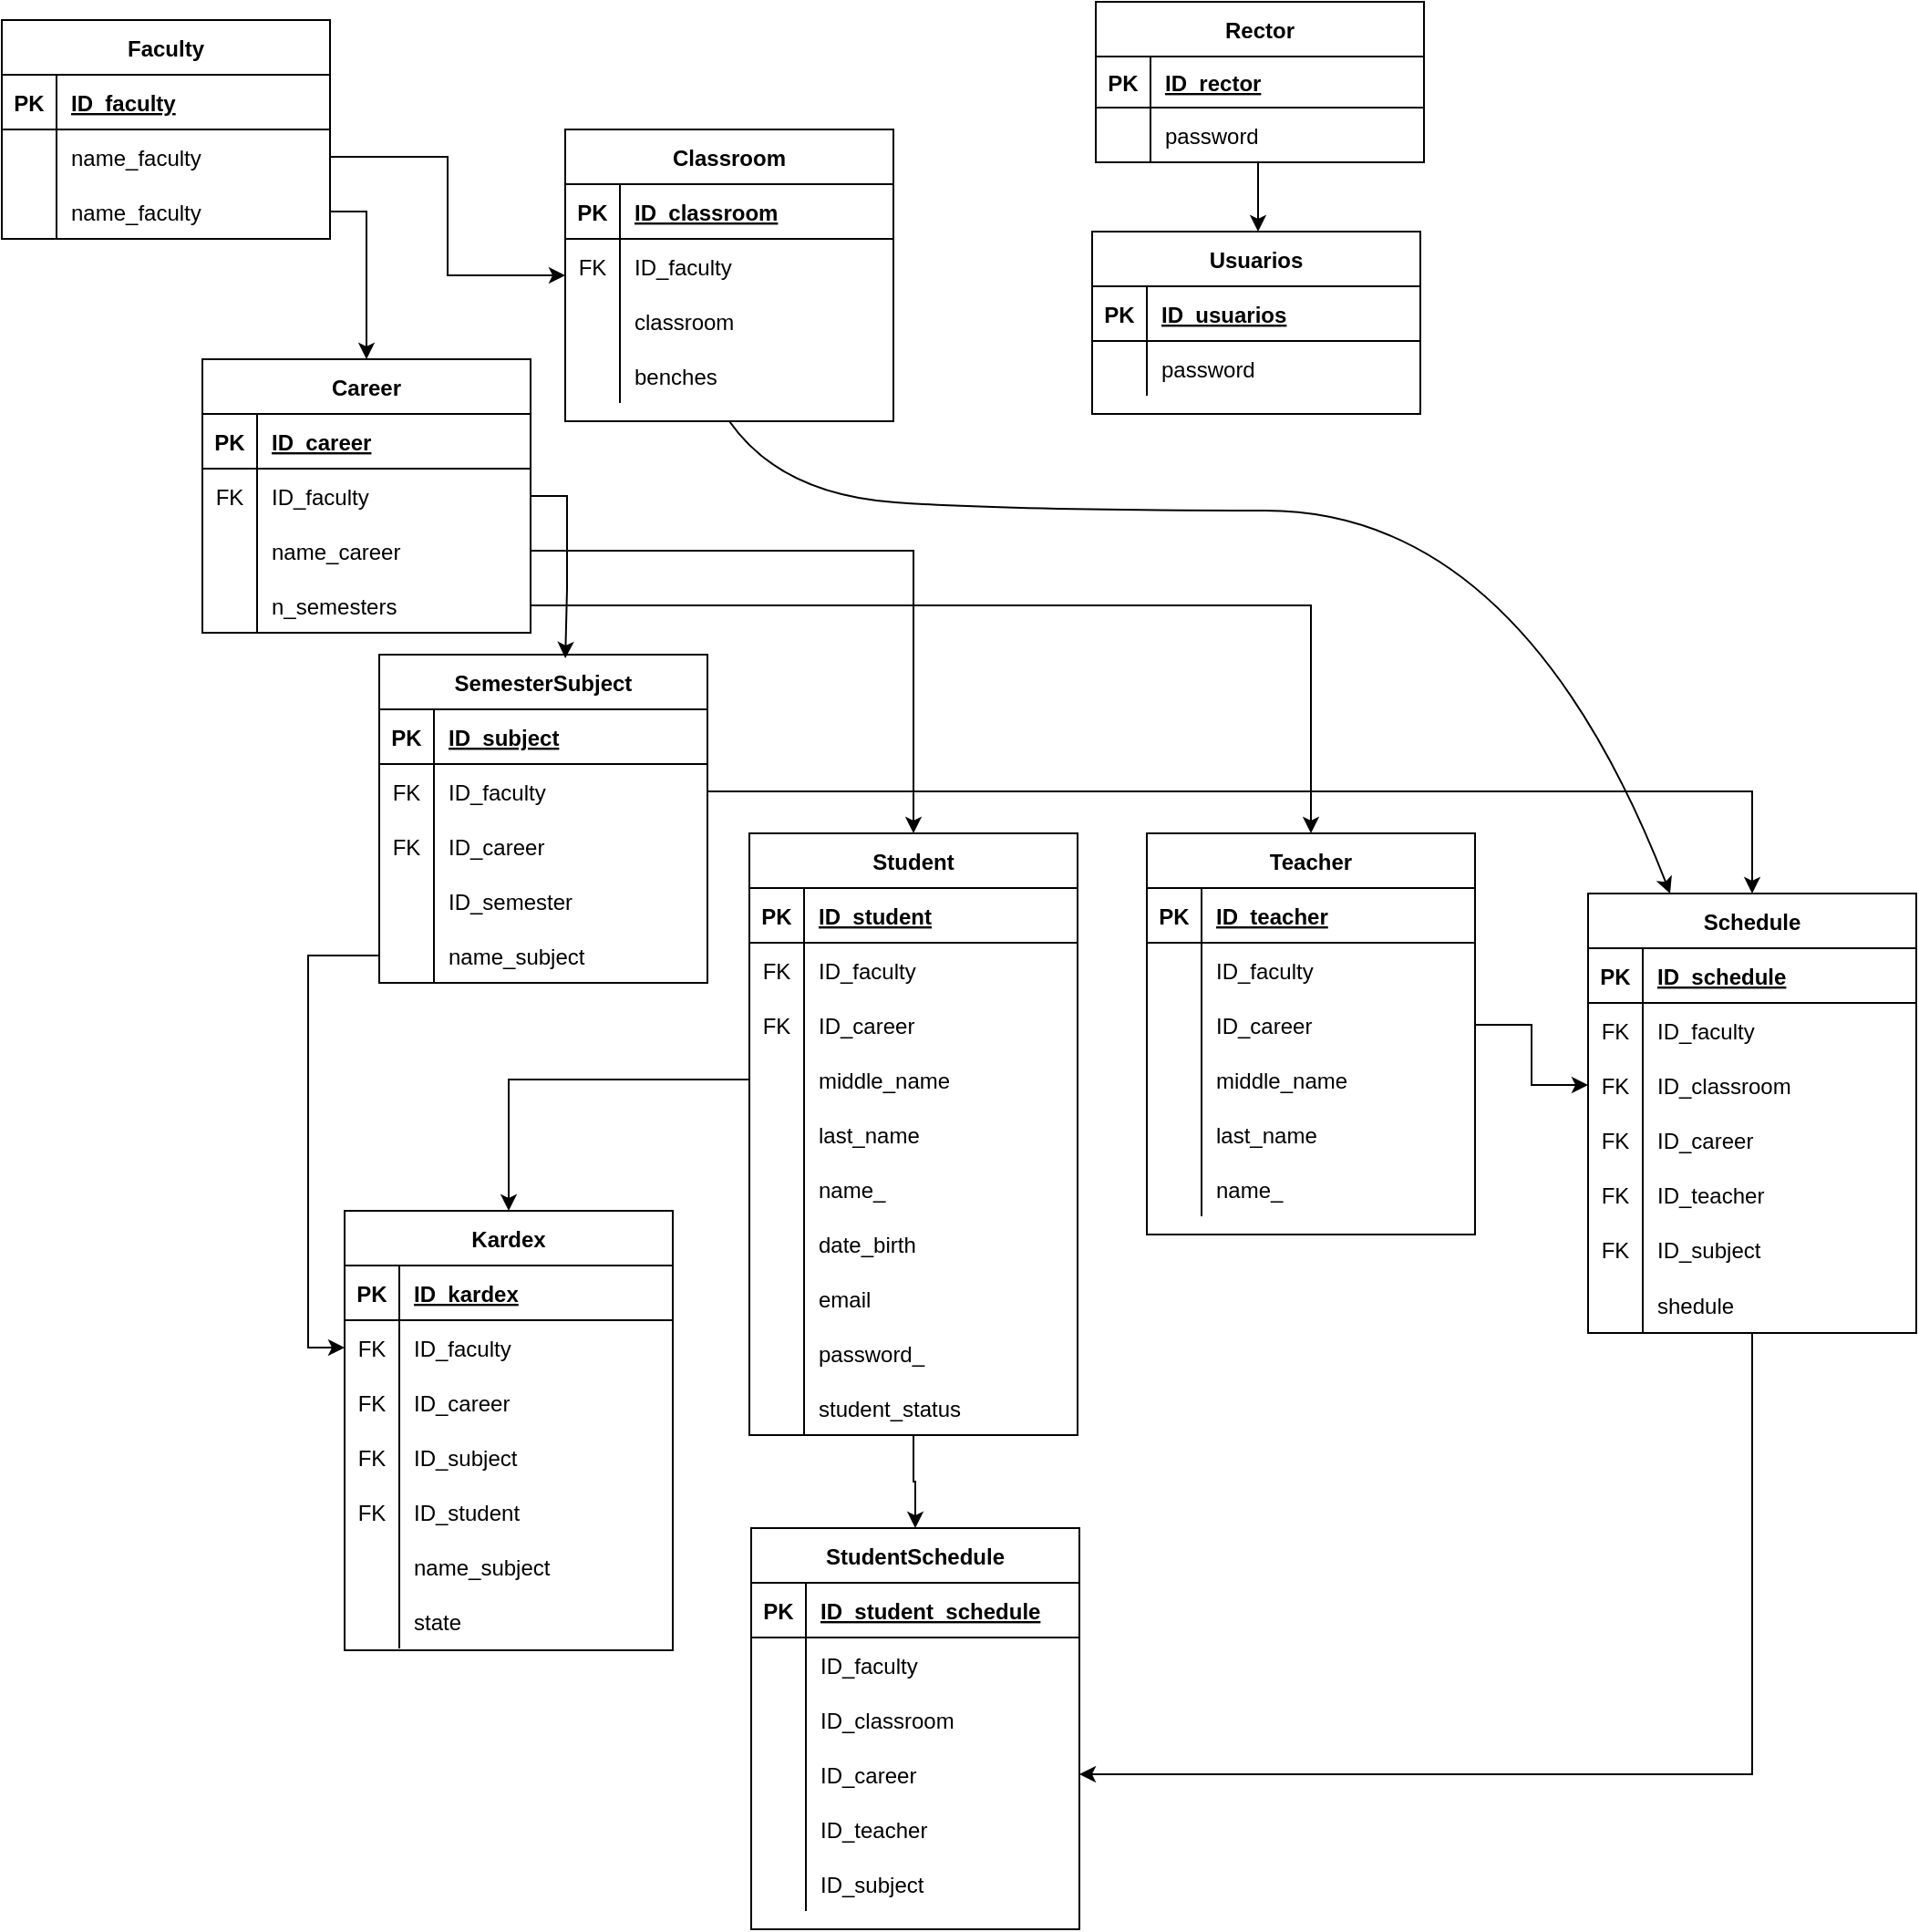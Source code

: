 <mxfile version="16.5.1" type="device"><diagram id="WIDbtAdf_Uol4GX5np9_" name="Page-1"><mxGraphModel dx="1021" dy="651" grid="0" gridSize="10" guides="1" tooltips="1" connect="1" arrows="1" fold="1" page="1" pageScale="1" pageWidth="850" pageHeight="1100" math="0" shadow="0"><root><mxCell id="0"/><mxCell id="1" parent="0"/><mxCell id="E6nXEJnF5kJnnN85JgEF-1" value="Faculty" style="shape=table;startSize=30;container=1;collapsible=1;childLayout=tableLayout;fixedRows=1;rowLines=0;fontStyle=1;align=center;resizeLast=1;" parent="1" vertex="1"><mxGeometry x="20" y="40" width="180" height="120" as="geometry"/></mxCell><mxCell id="E6nXEJnF5kJnnN85JgEF-2" value="" style="shape=tableRow;horizontal=0;startSize=0;swimlaneHead=0;swimlaneBody=0;fillColor=none;collapsible=0;dropTarget=0;points=[[0,0.5],[1,0.5]];portConstraint=eastwest;top=0;left=0;right=0;bottom=1;" parent="E6nXEJnF5kJnnN85JgEF-1" vertex="1"><mxGeometry y="30" width="180" height="30" as="geometry"/></mxCell><mxCell id="E6nXEJnF5kJnnN85JgEF-3" value="PK" style="shape=partialRectangle;connectable=0;fillColor=none;top=0;left=0;bottom=0;right=0;fontStyle=1;overflow=hidden;" parent="E6nXEJnF5kJnnN85JgEF-2" vertex="1"><mxGeometry width="30" height="30" as="geometry"><mxRectangle width="30" height="30" as="alternateBounds"/></mxGeometry></mxCell><mxCell id="E6nXEJnF5kJnnN85JgEF-4" value="ID_faculty" style="shape=partialRectangle;connectable=0;fillColor=none;top=0;left=0;bottom=0;right=0;align=left;spacingLeft=6;fontStyle=5;overflow=hidden;" parent="E6nXEJnF5kJnnN85JgEF-2" vertex="1"><mxGeometry x="30" width="150" height="30" as="geometry"><mxRectangle width="150" height="30" as="alternateBounds"/></mxGeometry></mxCell><mxCell id="E6nXEJnF5kJnnN85JgEF-5" value="" style="shape=tableRow;horizontal=0;startSize=0;swimlaneHead=0;swimlaneBody=0;fillColor=none;collapsible=0;dropTarget=0;points=[[0,0.5],[1,0.5]];portConstraint=eastwest;top=0;left=0;right=0;bottom=0;" parent="E6nXEJnF5kJnnN85JgEF-1" vertex="1"><mxGeometry y="60" width="180" height="30" as="geometry"/></mxCell><mxCell id="E6nXEJnF5kJnnN85JgEF-6" value="" style="shape=partialRectangle;connectable=0;fillColor=none;top=0;left=0;bottom=0;right=0;editable=1;overflow=hidden;" parent="E6nXEJnF5kJnnN85JgEF-5" vertex="1"><mxGeometry width="30" height="30" as="geometry"><mxRectangle width="30" height="30" as="alternateBounds"/></mxGeometry></mxCell><mxCell id="E6nXEJnF5kJnnN85JgEF-7" value="name_faculty" style="shape=partialRectangle;connectable=0;fillColor=none;top=0;left=0;bottom=0;right=0;align=left;spacingLeft=6;overflow=hidden;" parent="E6nXEJnF5kJnnN85JgEF-5" vertex="1"><mxGeometry x="30" width="150" height="30" as="geometry"><mxRectangle width="150" height="30" as="alternateBounds"/></mxGeometry></mxCell><mxCell id="5dGfjSsCfRkpgCm_ZlBw-1" value="" style="shape=tableRow;horizontal=0;startSize=0;swimlaneHead=0;swimlaneBody=0;fillColor=none;collapsible=0;dropTarget=0;points=[[0,0.5],[1,0.5]];portConstraint=eastwest;top=0;left=0;right=0;bottom=0;" parent="E6nXEJnF5kJnnN85JgEF-1" vertex="1"><mxGeometry y="90" width="180" height="30" as="geometry"/></mxCell><mxCell id="5dGfjSsCfRkpgCm_ZlBw-2" value="" style="shape=partialRectangle;connectable=0;fillColor=none;top=0;left=0;bottom=0;right=0;editable=1;overflow=hidden;" parent="5dGfjSsCfRkpgCm_ZlBw-1" vertex="1"><mxGeometry width="30" height="30" as="geometry"><mxRectangle width="30" height="30" as="alternateBounds"/></mxGeometry></mxCell><mxCell id="5dGfjSsCfRkpgCm_ZlBw-3" value="name_faculty" style="shape=partialRectangle;connectable=0;fillColor=none;top=0;left=0;bottom=0;right=0;align=left;spacingLeft=6;overflow=hidden;" parent="5dGfjSsCfRkpgCm_ZlBw-1" vertex="1"><mxGeometry x="30" width="150" height="30" as="geometry"><mxRectangle width="150" height="30" as="alternateBounds"/></mxGeometry></mxCell><mxCell id="E6nXEJnF5kJnnN85JgEF-14" value="Career" style="shape=table;startSize=30;container=1;collapsible=1;childLayout=tableLayout;fixedRows=1;rowLines=0;fontStyle=1;align=center;resizeLast=1;" parent="1" vertex="1"><mxGeometry x="130" y="226" width="180" height="150" as="geometry"><mxRectangle x="220" y="160" width="70" height="30" as="alternateBounds"/></mxGeometry></mxCell><mxCell id="E6nXEJnF5kJnnN85JgEF-15" value="" style="shape=tableRow;horizontal=0;startSize=0;swimlaneHead=0;swimlaneBody=0;fillColor=none;collapsible=0;dropTarget=0;points=[[0,0.5],[1,0.5]];portConstraint=eastwest;top=0;left=0;right=0;bottom=1;" parent="E6nXEJnF5kJnnN85JgEF-14" vertex="1"><mxGeometry y="30" width="180" height="30" as="geometry"/></mxCell><mxCell id="E6nXEJnF5kJnnN85JgEF-16" value="PK" style="shape=partialRectangle;connectable=0;fillColor=none;top=0;left=0;bottom=0;right=0;fontStyle=1;overflow=hidden;" parent="E6nXEJnF5kJnnN85JgEF-15" vertex="1"><mxGeometry width="30" height="30" as="geometry"><mxRectangle width="30" height="30" as="alternateBounds"/></mxGeometry></mxCell><mxCell id="E6nXEJnF5kJnnN85JgEF-17" value="ID_career" style="shape=partialRectangle;connectable=0;fillColor=none;top=0;left=0;bottom=0;right=0;align=left;spacingLeft=6;fontStyle=5;overflow=hidden;" parent="E6nXEJnF5kJnnN85JgEF-15" vertex="1"><mxGeometry x="30" width="150" height="30" as="geometry"><mxRectangle width="150" height="30" as="alternateBounds"/></mxGeometry></mxCell><mxCell id="E6nXEJnF5kJnnN85JgEF-18" value="" style="shape=tableRow;horizontal=0;startSize=0;swimlaneHead=0;swimlaneBody=0;fillColor=none;collapsible=0;dropTarget=0;points=[[0,0.5],[1,0.5]];portConstraint=eastwest;top=0;left=0;right=0;bottom=0;" parent="E6nXEJnF5kJnnN85JgEF-14" vertex="1"><mxGeometry y="60" width="180" height="30" as="geometry"/></mxCell><mxCell id="E6nXEJnF5kJnnN85JgEF-19" value="FK" style="shape=partialRectangle;connectable=0;fillColor=none;top=0;left=0;bottom=0;right=0;editable=1;overflow=hidden;" parent="E6nXEJnF5kJnnN85JgEF-18" vertex="1"><mxGeometry width="30" height="30" as="geometry"><mxRectangle width="30" height="30" as="alternateBounds"/></mxGeometry></mxCell><mxCell id="E6nXEJnF5kJnnN85JgEF-20" value="ID_faculty" style="shape=partialRectangle;connectable=0;fillColor=none;top=0;left=0;bottom=0;right=0;align=left;spacingLeft=6;overflow=hidden;" parent="E6nXEJnF5kJnnN85JgEF-18" vertex="1"><mxGeometry x="30" width="150" height="30" as="geometry"><mxRectangle width="150" height="30" as="alternateBounds"/></mxGeometry></mxCell><mxCell id="E6nXEJnF5kJnnN85JgEF-21" value="" style="shape=tableRow;horizontal=0;startSize=0;swimlaneHead=0;swimlaneBody=0;fillColor=none;collapsible=0;dropTarget=0;points=[[0,0.5],[1,0.5]];portConstraint=eastwest;top=0;left=0;right=0;bottom=0;" parent="E6nXEJnF5kJnnN85JgEF-14" vertex="1"><mxGeometry y="90" width="180" height="30" as="geometry"/></mxCell><mxCell id="E6nXEJnF5kJnnN85JgEF-22" value="" style="shape=partialRectangle;connectable=0;fillColor=none;top=0;left=0;bottom=0;right=0;editable=1;overflow=hidden;" parent="E6nXEJnF5kJnnN85JgEF-21" vertex="1"><mxGeometry width="30" height="30" as="geometry"><mxRectangle width="30" height="30" as="alternateBounds"/></mxGeometry></mxCell><mxCell id="E6nXEJnF5kJnnN85JgEF-23" value="name_career" style="shape=partialRectangle;connectable=0;fillColor=none;top=0;left=0;bottom=0;right=0;align=left;spacingLeft=6;overflow=hidden;" parent="E6nXEJnF5kJnnN85JgEF-21" vertex="1"><mxGeometry x="30" width="150" height="30" as="geometry"><mxRectangle width="150" height="30" as="alternateBounds"/></mxGeometry></mxCell><mxCell id="5dGfjSsCfRkpgCm_ZlBw-5" value="" style="shape=tableRow;horizontal=0;startSize=0;swimlaneHead=0;swimlaneBody=0;fillColor=none;collapsible=0;dropTarget=0;points=[[0,0.5],[1,0.5]];portConstraint=eastwest;top=0;left=0;right=0;bottom=0;" parent="E6nXEJnF5kJnnN85JgEF-14" vertex="1"><mxGeometry y="120" width="180" height="30" as="geometry"/></mxCell><mxCell id="5dGfjSsCfRkpgCm_ZlBw-6" value="" style="shape=partialRectangle;connectable=0;fillColor=none;top=0;left=0;bottom=0;right=0;editable=1;overflow=hidden;" parent="5dGfjSsCfRkpgCm_ZlBw-5" vertex="1"><mxGeometry width="30" height="30" as="geometry"><mxRectangle width="30" height="30" as="alternateBounds"/></mxGeometry></mxCell><mxCell id="5dGfjSsCfRkpgCm_ZlBw-7" value="n_semesters" style="shape=partialRectangle;connectable=0;fillColor=none;top=0;left=0;bottom=0;right=0;align=left;spacingLeft=6;overflow=hidden;" parent="5dGfjSsCfRkpgCm_ZlBw-5" vertex="1"><mxGeometry x="30" width="150" height="30" as="geometry"><mxRectangle width="150" height="30" as="alternateBounds"/></mxGeometry></mxCell><mxCell id="E6nXEJnF5kJnnN85JgEF-34" value="SemesterSubject" style="shape=table;startSize=30;container=1;collapsible=1;childLayout=tableLayout;fixedRows=1;rowLines=0;fontStyle=1;align=center;resizeLast=1;" parent="1" vertex="1"><mxGeometry x="227" y="388" width="180" height="180" as="geometry"/></mxCell><mxCell id="E6nXEJnF5kJnnN85JgEF-35" value="" style="shape=tableRow;horizontal=0;startSize=0;swimlaneHead=0;swimlaneBody=0;fillColor=none;collapsible=0;dropTarget=0;points=[[0,0.5],[1,0.5]];portConstraint=eastwest;top=0;left=0;right=0;bottom=1;" parent="E6nXEJnF5kJnnN85JgEF-34" vertex="1"><mxGeometry y="30" width="180" height="30" as="geometry"/></mxCell><mxCell id="E6nXEJnF5kJnnN85JgEF-36" value="PK" style="shape=partialRectangle;connectable=0;fillColor=none;top=0;left=0;bottom=0;right=0;fontStyle=1;overflow=hidden;" parent="E6nXEJnF5kJnnN85JgEF-35" vertex="1"><mxGeometry width="30" height="30" as="geometry"><mxRectangle width="30" height="30" as="alternateBounds"/></mxGeometry></mxCell><mxCell id="E6nXEJnF5kJnnN85JgEF-37" value="ID_subject" style="shape=partialRectangle;connectable=0;fillColor=none;top=0;left=0;bottom=0;right=0;align=left;spacingLeft=6;fontStyle=5;overflow=hidden;" parent="E6nXEJnF5kJnnN85JgEF-35" vertex="1"><mxGeometry x="30" width="150" height="30" as="geometry"><mxRectangle width="150" height="30" as="alternateBounds"/></mxGeometry></mxCell><mxCell id="E6nXEJnF5kJnnN85JgEF-38" value="" style="shape=tableRow;horizontal=0;startSize=0;swimlaneHead=0;swimlaneBody=0;fillColor=none;collapsible=0;dropTarget=0;points=[[0,0.5],[1,0.5]];portConstraint=eastwest;top=0;left=0;right=0;bottom=0;" parent="E6nXEJnF5kJnnN85JgEF-34" vertex="1"><mxGeometry y="60" width="180" height="30" as="geometry"/></mxCell><mxCell id="E6nXEJnF5kJnnN85JgEF-39" value="FK" style="shape=partialRectangle;connectable=0;fillColor=none;top=0;left=0;bottom=0;right=0;editable=1;overflow=hidden;" parent="E6nXEJnF5kJnnN85JgEF-38" vertex="1"><mxGeometry width="30" height="30" as="geometry"><mxRectangle width="30" height="30" as="alternateBounds"/></mxGeometry></mxCell><mxCell id="E6nXEJnF5kJnnN85JgEF-40" value="ID_faculty" style="shape=partialRectangle;connectable=0;fillColor=none;top=0;left=0;bottom=0;right=0;align=left;spacingLeft=6;overflow=hidden;" parent="E6nXEJnF5kJnnN85JgEF-38" vertex="1"><mxGeometry x="30" width="150" height="30" as="geometry"><mxRectangle width="150" height="30" as="alternateBounds"/></mxGeometry></mxCell><mxCell id="E6nXEJnF5kJnnN85JgEF-41" value="" style="shape=tableRow;horizontal=0;startSize=0;swimlaneHead=0;swimlaneBody=0;fillColor=none;collapsible=0;dropTarget=0;points=[[0,0.5],[1,0.5]];portConstraint=eastwest;top=0;left=0;right=0;bottom=0;" parent="E6nXEJnF5kJnnN85JgEF-34" vertex="1"><mxGeometry y="90" width="180" height="30" as="geometry"/></mxCell><mxCell id="E6nXEJnF5kJnnN85JgEF-42" value="FK" style="shape=partialRectangle;connectable=0;fillColor=none;top=0;left=0;bottom=0;right=0;editable=1;overflow=hidden;" parent="E6nXEJnF5kJnnN85JgEF-41" vertex="1"><mxGeometry width="30" height="30" as="geometry"><mxRectangle width="30" height="30" as="alternateBounds"/></mxGeometry></mxCell><mxCell id="E6nXEJnF5kJnnN85JgEF-43" value="ID_career" style="shape=partialRectangle;connectable=0;fillColor=none;top=0;left=0;bottom=0;right=0;align=left;spacingLeft=6;overflow=hidden;" parent="E6nXEJnF5kJnnN85JgEF-41" vertex="1"><mxGeometry x="30" width="150" height="30" as="geometry"><mxRectangle width="150" height="30" as="alternateBounds"/></mxGeometry></mxCell><mxCell id="E6nXEJnF5kJnnN85JgEF-44" value="" style="shape=tableRow;horizontal=0;startSize=0;swimlaneHead=0;swimlaneBody=0;fillColor=none;collapsible=0;dropTarget=0;points=[[0,0.5],[1,0.5]];portConstraint=eastwest;top=0;left=0;right=0;bottom=0;" parent="E6nXEJnF5kJnnN85JgEF-34" vertex="1"><mxGeometry y="120" width="180" height="30" as="geometry"/></mxCell><mxCell id="E6nXEJnF5kJnnN85JgEF-45" value="" style="shape=partialRectangle;connectable=0;fillColor=none;top=0;left=0;bottom=0;right=0;editable=1;overflow=hidden;" parent="E6nXEJnF5kJnnN85JgEF-44" vertex="1"><mxGeometry width="30" height="30" as="geometry"><mxRectangle width="30" height="30" as="alternateBounds"/></mxGeometry></mxCell><mxCell id="E6nXEJnF5kJnnN85JgEF-46" value="ID_semester" style="shape=partialRectangle;connectable=0;fillColor=none;top=0;left=0;bottom=0;right=0;align=left;spacingLeft=6;overflow=hidden;" parent="E6nXEJnF5kJnnN85JgEF-44" vertex="1"><mxGeometry x="30" width="150" height="30" as="geometry"><mxRectangle width="150" height="30" as="alternateBounds"/></mxGeometry></mxCell><mxCell id="E6nXEJnF5kJnnN85JgEF-47" value="" style="shape=tableRow;horizontal=0;startSize=0;swimlaneHead=0;swimlaneBody=0;fillColor=none;collapsible=0;dropTarget=0;points=[[0,0.5],[1,0.5]];portConstraint=eastwest;top=0;left=0;right=0;bottom=0;" parent="E6nXEJnF5kJnnN85JgEF-34" vertex="1"><mxGeometry y="150" width="180" height="30" as="geometry"/></mxCell><mxCell id="E6nXEJnF5kJnnN85JgEF-48" value="" style="shape=partialRectangle;connectable=0;fillColor=none;top=0;left=0;bottom=0;right=0;editable=1;overflow=hidden;" parent="E6nXEJnF5kJnnN85JgEF-47" vertex="1"><mxGeometry width="30" height="30" as="geometry"><mxRectangle width="30" height="30" as="alternateBounds"/></mxGeometry></mxCell><mxCell id="E6nXEJnF5kJnnN85JgEF-49" value="name_subject" style="shape=partialRectangle;connectable=0;fillColor=none;top=0;left=0;bottom=0;right=0;align=left;spacingLeft=6;overflow=hidden;" parent="E6nXEJnF5kJnnN85JgEF-47" vertex="1"><mxGeometry x="30" width="150" height="30" as="geometry"><mxRectangle width="150" height="30" as="alternateBounds"/></mxGeometry></mxCell><mxCell id="JvvIfBasoJIHzY1cmyne-84" style="edgeStyle=orthogonalEdgeStyle;rounded=0;orthogonalLoop=1;jettySize=auto;html=1;entryX=0.5;entryY=0;entryDx=0;entryDy=0;" parent="1" edge="1"><mxGeometry relative="1" as="geometry"><mxPoint x="711" y="118" as="sourcePoint"/><mxPoint x="709" y="156" as="targetPoint"/></mxGeometry></mxCell><mxCell id="E6nXEJnF5kJnnN85JgEF-56" value="Rector" style="shape=table;startSize=30;container=1;collapsible=1;childLayout=tableLayout;fixedRows=1;rowLines=0;fontStyle=1;align=center;resizeLast=1;" parent="1" vertex="1"><mxGeometry x="620" y="30" width="180" height="88" as="geometry"/></mxCell><mxCell id="E6nXEJnF5kJnnN85JgEF-57" value="" style="shape=tableRow;horizontal=0;startSize=0;swimlaneHead=0;swimlaneBody=0;fillColor=none;collapsible=0;dropTarget=0;points=[[0,0.5],[1,0.5]];portConstraint=eastwest;top=0;left=0;right=0;bottom=1;" parent="E6nXEJnF5kJnnN85JgEF-56" vertex="1"><mxGeometry y="30" width="180" height="28" as="geometry"/></mxCell><mxCell id="E6nXEJnF5kJnnN85JgEF-58" value="PK" style="shape=partialRectangle;connectable=0;fillColor=none;top=0;left=0;bottom=0;right=0;fontStyle=1;overflow=hidden;" parent="E6nXEJnF5kJnnN85JgEF-57" vertex="1"><mxGeometry width="30" height="28" as="geometry"><mxRectangle width="30" height="28" as="alternateBounds"/></mxGeometry></mxCell><mxCell id="E6nXEJnF5kJnnN85JgEF-59" value="ID_rector" style="shape=partialRectangle;connectable=0;fillColor=none;top=0;left=0;bottom=0;right=0;align=left;spacingLeft=6;fontStyle=5;overflow=hidden;" parent="E6nXEJnF5kJnnN85JgEF-57" vertex="1"><mxGeometry x="30" width="150" height="28" as="geometry"><mxRectangle width="150" height="28" as="alternateBounds"/></mxGeometry></mxCell><mxCell id="E6nXEJnF5kJnnN85JgEF-60" value="" style="shape=tableRow;horizontal=0;startSize=0;swimlaneHead=0;swimlaneBody=0;fillColor=none;collapsible=0;dropTarget=0;points=[[0,0.5],[1,0.5]];portConstraint=eastwest;top=0;left=0;right=0;bottom=0;" parent="E6nXEJnF5kJnnN85JgEF-56" vertex="1"><mxGeometry y="58" width="180" height="30" as="geometry"/></mxCell><mxCell id="E6nXEJnF5kJnnN85JgEF-61" value="" style="shape=partialRectangle;connectable=0;fillColor=none;top=0;left=0;bottom=0;right=0;editable=1;overflow=hidden;" parent="E6nXEJnF5kJnnN85JgEF-60" vertex="1"><mxGeometry width="30" height="30" as="geometry"><mxRectangle width="30" height="30" as="alternateBounds"/></mxGeometry></mxCell><mxCell id="E6nXEJnF5kJnnN85JgEF-62" value="password" style="shape=partialRectangle;connectable=0;fillColor=none;top=0;left=0;bottom=0;right=0;align=left;spacingLeft=6;overflow=hidden;" parent="E6nXEJnF5kJnnN85JgEF-60" vertex="1"><mxGeometry x="30" width="150" height="30" as="geometry"><mxRectangle width="150" height="30" as="alternateBounds"/></mxGeometry></mxCell><mxCell id="t6WlxWET8x4wSo8StQWB-31" style="edgeStyle=orthogonalEdgeStyle;rounded=0;orthogonalLoop=1;jettySize=auto;html=1;entryX=0.5;entryY=0;entryDx=0;entryDy=0;" edge="1" parent="1" source="E6nXEJnF5kJnnN85JgEF-73" target="t6WlxWET8x4wSo8StQWB-17"><mxGeometry relative="1" as="geometry"/></mxCell><mxCell id="E6nXEJnF5kJnnN85JgEF-73" value="Student" style="shape=table;startSize=30;container=1;collapsible=1;childLayout=tableLayout;fixedRows=1;rowLines=0;fontStyle=1;align=center;resizeLast=1;" parent="1" vertex="1"><mxGeometry x="430" y="486" width="180" height="330" as="geometry"/></mxCell><mxCell id="E6nXEJnF5kJnnN85JgEF-74" value="" style="shape=tableRow;horizontal=0;startSize=0;swimlaneHead=0;swimlaneBody=0;fillColor=none;collapsible=0;dropTarget=0;points=[[0,0.5],[1,0.5]];portConstraint=eastwest;top=0;left=0;right=0;bottom=1;" parent="E6nXEJnF5kJnnN85JgEF-73" vertex="1"><mxGeometry y="30" width="180" height="30" as="geometry"/></mxCell><mxCell id="E6nXEJnF5kJnnN85JgEF-75" value="PK" style="shape=partialRectangle;connectable=0;fillColor=none;top=0;left=0;bottom=0;right=0;fontStyle=1;overflow=hidden;" parent="E6nXEJnF5kJnnN85JgEF-74" vertex="1"><mxGeometry width="30" height="30" as="geometry"><mxRectangle width="30" height="30" as="alternateBounds"/></mxGeometry></mxCell><mxCell id="E6nXEJnF5kJnnN85JgEF-76" value="ID_student" style="shape=partialRectangle;connectable=0;fillColor=none;top=0;left=0;bottom=0;right=0;align=left;spacingLeft=6;fontStyle=5;overflow=hidden;" parent="E6nXEJnF5kJnnN85JgEF-74" vertex="1"><mxGeometry x="30" width="150" height="30" as="geometry"><mxRectangle width="150" height="30" as="alternateBounds"/></mxGeometry></mxCell><mxCell id="E6nXEJnF5kJnnN85JgEF-77" value="" style="shape=tableRow;horizontal=0;startSize=0;swimlaneHead=0;swimlaneBody=0;fillColor=none;collapsible=0;dropTarget=0;points=[[0,0.5],[1,0.5]];portConstraint=eastwest;top=0;left=0;right=0;bottom=0;" parent="E6nXEJnF5kJnnN85JgEF-73" vertex="1"><mxGeometry y="60" width="180" height="30" as="geometry"/></mxCell><mxCell id="E6nXEJnF5kJnnN85JgEF-78" value="FK" style="shape=partialRectangle;connectable=0;fillColor=none;top=0;left=0;bottom=0;right=0;editable=1;overflow=hidden;" parent="E6nXEJnF5kJnnN85JgEF-77" vertex="1"><mxGeometry width="30" height="30" as="geometry"><mxRectangle width="30" height="30" as="alternateBounds"/></mxGeometry></mxCell><mxCell id="E6nXEJnF5kJnnN85JgEF-79" value="ID_faculty" style="shape=partialRectangle;connectable=0;fillColor=none;top=0;left=0;bottom=0;right=0;align=left;spacingLeft=6;overflow=hidden;" parent="E6nXEJnF5kJnnN85JgEF-77" vertex="1"><mxGeometry x="30" width="150" height="30" as="geometry"><mxRectangle width="150" height="30" as="alternateBounds"/></mxGeometry></mxCell><mxCell id="E6nXEJnF5kJnnN85JgEF-80" value="" style="shape=tableRow;horizontal=0;startSize=0;swimlaneHead=0;swimlaneBody=0;fillColor=none;collapsible=0;dropTarget=0;points=[[0,0.5],[1,0.5]];portConstraint=eastwest;top=0;left=0;right=0;bottom=0;" parent="E6nXEJnF5kJnnN85JgEF-73" vertex="1"><mxGeometry y="90" width="180" height="30" as="geometry"/></mxCell><mxCell id="E6nXEJnF5kJnnN85JgEF-81" value="FK" style="shape=partialRectangle;connectable=0;fillColor=none;top=0;left=0;bottom=0;right=0;editable=1;overflow=hidden;" parent="E6nXEJnF5kJnnN85JgEF-80" vertex="1"><mxGeometry width="30" height="30" as="geometry"><mxRectangle width="30" height="30" as="alternateBounds"/></mxGeometry></mxCell><mxCell id="E6nXEJnF5kJnnN85JgEF-82" value="ID_career" style="shape=partialRectangle;connectable=0;fillColor=none;top=0;left=0;bottom=0;right=0;align=left;spacingLeft=6;overflow=hidden;" parent="E6nXEJnF5kJnnN85JgEF-80" vertex="1"><mxGeometry x="30" width="150" height="30" as="geometry"><mxRectangle width="150" height="30" as="alternateBounds"/></mxGeometry></mxCell><mxCell id="JvvIfBasoJIHzY1cmyne-18" value="" style="shape=tableRow;horizontal=0;startSize=0;swimlaneHead=0;swimlaneBody=0;fillColor=none;collapsible=0;dropTarget=0;points=[[0,0.5],[1,0.5]];portConstraint=eastwest;top=0;left=0;right=0;bottom=0;" parent="E6nXEJnF5kJnnN85JgEF-73" vertex="1"><mxGeometry y="120" width="180" height="30" as="geometry"/></mxCell><mxCell id="JvvIfBasoJIHzY1cmyne-19" value="" style="shape=partialRectangle;connectable=0;fillColor=none;top=0;left=0;bottom=0;right=0;editable=1;overflow=hidden;" parent="JvvIfBasoJIHzY1cmyne-18" vertex="1"><mxGeometry width="30" height="30" as="geometry"><mxRectangle width="30" height="30" as="alternateBounds"/></mxGeometry></mxCell><mxCell id="JvvIfBasoJIHzY1cmyne-20" value="middle_name" style="shape=partialRectangle;connectable=0;fillColor=none;top=0;left=0;bottom=0;right=0;align=left;spacingLeft=6;overflow=hidden;" parent="JvvIfBasoJIHzY1cmyne-18" vertex="1"><mxGeometry x="30" width="150" height="30" as="geometry"><mxRectangle width="150" height="30" as="alternateBounds"/></mxGeometry></mxCell><mxCell id="JvvIfBasoJIHzY1cmyne-3" value="" style="shape=tableRow;horizontal=0;startSize=0;swimlaneHead=0;swimlaneBody=0;fillColor=none;collapsible=0;dropTarget=0;points=[[0,0.5],[1,0.5]];portConstraint=eastwest;top=0;left=0;right=0;bottom=0;" parent="E6nXEJnF5kJnnN85JgEF-73" vertex="1"><mxGeometry y="150" width="180" height="30" as="geometry"/></mxCell><mxCell id="JvvIfBasoJIHzY1cmyne-4" value="" style="shape=partialRectangle;connectable=0;fillColor=none;top=0;left=0;bottom=0;right=0;editable=1;overflow=hidden;" parent="JvvIfBasoJIHzY1cmyne-3" vertex="1"><mxGeometry width="30" height="30" as="geometry"><mxRectangle width="30" height="30" as="alternateBounds"/></mxGeometry></mxCell><mxCell id="JvvIfBasoJIHzY1cmyne-5" value="last_name" style="shape=partialRectangle;connectable=0;fillColor=none;top=0;left=0;bottom=0;right=0;align=left;spacingLeft=6;overflow=hidden;" parent="JvvIfBasoJIHzY1cmyne-3" vertex="1"><mxGeometry x="30" width="150" height="30" as="geometry"><mxRectangle width="150" height="30" as="alternateBounds"/></mxGeometry></mxCell><mxCell id="JvvIfBasoJIHzY1cmyne-6" value="" style="shape=tableRow;horizontal=0;startSize=0;swimlaneHead=0;swimlaneBody=0;fillColor=none;collapsible=0;dropTarget=0;points=[[0,0.5],[1,0.5]];portConstraint=eastwest;top=0;left=0;right=0;bottom=0;" parent="E6nXEJnF5kJnnN85JgEF-73" vertex="1"><mxGeometry y="180" width="180" height="30" as="geometry"/></mxCell><mxCell id="JvvIfBasoJIHzY1cmyne-7" value="" style="shape=partialRectangle;connectable=0;fillColor=none;top=0;left=0;bottom=0;right=0;editable=1;overflow=hidden;" parent="JvvIfBasoJIHzY1cmyne-6" vertex="1"><mxGeometry width="30" height="30" as="geometry"><mxRectangle width="30" height="30" as="alternateBounds"/></mxGeometry></mxCell><mxCell id="JvvIfBasoJIHzY1cmyne-8" value="name_" style="shape=partialRectangle;connectable=0;fillColor=none;top=0;left=0;bottom=0;right=0;align=left;spacingLeft=6;overflow=hidden;" parent="JvvIfBasoJIHzY1cmyne-6" vertex="1"><mxGeometry x="30" width="150" height="30" as="geometry"><mxRectangle width="150" height="30" as="alternateBounds"/></mxGeometry></mxCell><mxCell id="JvvIfBasoJIHzY1cmyne-9" value="" style="shape=tableRow;horizontal=0;startSize=0;swimlaneHead=0;swimlaneBody=0;fillColor=none;collapsible=0;dropTarget=0;points=[[0,0.5],[1,0.5]];portConstraint=eastwest;top=0;left=0;right=0;bottom=0;" parent="E6nXEJnF5kJnnN85JgEF-73" vertex="1"><mxGeometry y="210" width="180" height="30" as="geometry"/></mxCell><mxCell id="JvvIfBasoJIHzY1cmyne-10" value="" style="shape=partialRectangle;connectable=0;fillColor=none;top=0;left=0;bottom=0;right=0;editable=1;overflow=hidden;" parent="JvvIfBasoJIHzY1cmyne-9" vertex="1"><mxGeometry width="30" height="30" as="geometry"><mxRectangle width="30" height="30" as="alternateBounds"/></mxGeometry></mxCell><mxCell id="JvvIfBasoJIHzY1cmyne-11" value="date_birth" style="shape=partialRectangle;connectable=0;fillColor=none;top=0;left=0;bottom=0;right=0;align=left;spacingLeft=6;overflow=hidden;" parent="JvvIfBasoJIHzY1cmyne-9" vertex="1"><mxGeometry x="30" width="150" height="30" as="geometry"><mxRectangle width="150" height="30" as="alternateBounds"/></mxGeometry></mxCell><mxCell id="JvvIfBasoJIHzY1cmyne-12" value="" style="shape=tableRow;horizontal=0;startSize=0;swimlaneHead=0;swimlaneBody=0;fillColor=none;collapsible=0;dropTarget=0;points=[[0,0.5],[1,0.5]];portConstraint=eastwest;top=0;left=0;right=0;bottom=0;" parent="E6nXEJnF5kJnnN85JgEF-73" vertex="1"><mxGeometry y="240" width="180" height="30" as="geometry"/></mxCell><mxCell id="JvvIfBasoJIHzY1cmyne-13" value="" style="shape=partialRectangle;connectable=0;fillColor=none;top=0;left=0;bottom=0;right=0;editable=1;overflow=hidden;" parent="JvvIfBasoJIHzY1cmyne-12" vertex="1"><mxGeometry width="30" height="30" as="geometry"><mxRectangle width="30" height="30" as="alternateBounds"/></mxGeometry></mxCell><mxCell id="JvvIfBasoJIHzY1cmyne-14" value="email" style="shape=partialRectangle;connectable=0;fillColor=none;top=0;left=0;bottom=0;right=0;align=left;spacingLeft=6;overflow=hidden;" parent="JvvIfBasoJIHzY1cmyne-12" vertex="1"><mxGeometry x="30" width="150" height="30" as="geometry"><mxRectangle width="150" height="30" as="alternateBounds"/></mxGeometry></mxCell><mxCell id="JvvIfBasoJIHzY1cmyne-15" value="" style="shape=tableRow;horizontal=0;startSize=0;swimlaneHead=0;swimlaneBody=0;fillColor=none;collapsible=0;dropTarget=0;points=[[0,0.5],[1,0.5]];portConstraint=eastwest;top=0;left=0;right=0;bottom=0;" parent="E6nXEJnF5kJnnN85JgEF-73" vertex="1"><mxGeometry y="270" width="180" height="30" as="geometry"/></mxCell><mxCell id="JvvIfBasoJIHzY1cmyne-16" value="" style="shape=partialRectangle;connectable=0;fillColor=none;top=0;left=0;bottom=0;right=0;editable=1;overflow=hidden;" parent="JvvIfBasoJIHzY1cmyne-15" vertex="1"><mxGeometry width="30" height="30" as="geometry"><mxRectangle width="30" height="30" as="alternateBounds"/></mxGeometry></mxCell><mxCell id="JvvIfBasoJIHzY1cmyne-17" value="password_" style="shape=partialRectangle;connectable=0;fillColor=none;top=0;left=0;bottom=0;right=0;align=left;spacingLeft=6;overflow=hidden;" parent="JvvIfBasoJIHzY1cmyne-15" vertex="1"><mxGeometry x="30" width="150" height="30" as="geometry"><mxRectangle width="150" height="30" as="alternateBounds"/></mxGeometry></mxCell><mxCell id="JvvIfBasoJIHzY1cmyne-24" value="" style="shape=tableRow;horizontal=0;startSize=0;swimlaneHead=0;swimlaneBody=0;fillColor=none;collapsible=0;dropTarget=0;points=[[0,0.5],[1,0.5]];portConstraint=eastwest;top=0;left=0;right=0;bottom=0;" parent="E6nXEJnF5kJnnN85JgEF-73" vertex="1"><mxGeometry y="300" width="180" height="30" as="geometry"/></mxCell><mxCell id="JvvIfBasoJIHzY1cmyne-25" value="" style="shape=partialRectangle;connectable=0;fillColor=none;top=0;left=0;bottom=0;right=0;editable=1;overflow=hidden;" parent="JvvIfBasoJIHzY1cmyne-24" vertex="1"><mxGeometry width="30" height="30" as="geometry"><mxRectangle width="30" height="30" as="alternateBounds"/></mxGeometry></mxCell><mxCell id="JvvIfBasoJIHzY1cmyne-26" value="student_status" style="shape=partialRectangle;connectable=0;fillColor=none;top=0;left=0;bottom=0;right=0;align=left;spacingLeft=6;overflow=hidden;" parent="JvvIfBasoJIHzY1cmyne-24" vertex="1"><mxGeometry x="30" width="150" height="30" as="geometry"><mxRectangle width="150" height="30" as="alternateBounds"/></mxGeometry></mxCell><mxCell id="E6nXEJnF5kJnnN85JgEF-100" value="Usuarios" style="shape=table;startSize=30;container=1;collapsible=1;childLayout=tableLayout;fixedRows=1;rowLines=0;fontStyle=1;align=center;resizeLast=1;" parent="1" vertex="1"><mxGeometry x="618" y="156" width="180" height="100" as="geometry"/></mxCell><mxCell id="E6nXEJnF5kJnnN85JgEF-101" value="" style="shape=tableRow;horizontal=0;startSize=0;swimlaneHead=0;swimlaneBody=0;fillColor=none;collapsible=0;dropTarget=0;points=[[0,0.5],[1,0.5]];portConstraint=eastwest;top=0;left=0;right=0;bottom=1;" parent="E6nXEJnF5kJnnN85JgEF-100" vertex="1"><mxGeometry y="30" width="180" height="30" as="geometry"/></mxCell><mxCell id="E6nXEJnF5kJnnN85JgEF-102" value="PK" style="shape=partialRectangle;connectable=0;fillColor=none;top=0;left=0;bottom=0;right=0;fontStyle=1;overflow=hidden;" parent="E6nXEJnF5kJnnN85JgEF-101" vertex="1"><mxGeometry width="30" height="30" as="geometry"><mxRectangle width="30" height="30" as="alternateBounds"/></mxGeometry></mxCell><mxCell id="E6nXEJnF5kJnnN85JgEF-103" value="ID_usuarios" style="shape=partialRectangle;connectable=0;fillColor=none;top=0;left=0;bottom=0;right=0;align=left;spacingLeft=6;fontStyle=5;overflow=hidden;" parent="E6nXEJnF5kJnnN85JgEF-101" vertex="1"><mxGeometry x="30" width="150" height="30" as="geometry"><mxRectangle width="150" height="30" as="alternateBounds"/></mxGeometry></mxCell><mxCell id="E6nXEJnF5kJnnN85JgEF-104" value="" style="shape=tableRow;horizontal=0;startSize=0;swimlaneHead=0;swimlaneBody=0;fillColor=none;collapsible=0;dropTarget=0;points=[[0,0.5],[1,0.5]];portConstraint=eastwest;top=0;left=0;right=0;bottom=0;" parent="E6nXEJnF5kJnnN85JgEF-100" vertex="1"><mxGeometry y="60" width="180" height="30" as="geometry"/></mxCell><mxCell id="E6nXEJnF5kJnnN85JgEF-105" value="" style="shape=partialRectangle;connectable=0;fillColor=none;top=0;left=0;bottom=0;right=0;editable=1;overflow=hidden;" parent="E6nXEJnF5kJnnN85JgEF-104" vertex="1"><mxGeometry width="30" height="30" as="geometry"><mxRectangle width="30" height="30" as="alternateBounds"/></mxGeometry></mxCell><mxCell id="E6nXEJnF5kJnnN85JgEF-106" value="password" style="shape=partialRectangle;connectable=0;fillColor=none;top=0;left=0;bottom=0;right=0;align=left;spacingLeft=6;overflow=hidden;" parent="E6nXEJnF5kJnnN85JgEF-104" vertex="1"><mxGeometry x="30" width="150" height="30" as="geometry"><mxRectangle width="150" height="30" as="alternateBounds"/></mxGeometry></mxCell><mxCell id="t6WlxWET8x4wSo8StQWB-32" style="edgeStyle=orthogonalEdgeStyle;rounded=0;orthogonalLoop=1;jettySize=auto;html=1;entryX=1;entryY=0.5;entryDx=0;entryDy=0;" edge="1" parent="1" source="E6nXEJnF5kJnnN85JgEF-113" target="t6WlxWET8x4wSo8StQWB-24"><mxGeometry relative="1" as="geometry"/></mxCell><mxCell id="E6nXEJnF5kJnnN85JgEF-113" value="Schedule" style="shape=table;startSize=30;container=1;collapsible=1;childLayout=tableLayout;fixedRows=1;rowLines=0;fontStyle=1;align=center;resizeLast=1;" parent="1" vertex="1"><mxGeometry x="890" y="519" width="180" height="241" as="geometry"/></mxCell><mxCell id="E6nXEJnF5kJnnN85JgEF-114" value="" style="shape=tableRow;horizontal=0;startSize=0;swimlaneHead=0;swimlaneBody=0;fillColor=none;collapsible=0;dropTarget=0;points=[[0,0.5],[1,0.5]];portConstraint=eastwest;top=0;left=0;right=0;bottom=1;" parent="E6nXEJnF5kJnnN85JgEF-113" vertex="1"><mxGeometry y="30" width="180" height="30" as="geometry"/></mxCell><mxCell id="E6nXEJnF5kJnnN85JgEF-115" value="PK" style="shape=partialRectangle;connectable=0;fillColor=none;top=0;left=0;bottom=0;right=0;fontStyle=1;overflow=hidden;" parent="E6nXEJnF5kJnnN85JgEF-114" vertex="1"><mxGeometry width="30" height="30" as="geometry"><mxRectangle width="30" height="30" as="alternateBounds"/></mxGeometry></mxCell><mxCell id="E6nXEJnF5kJnnN85JgEF-116" value="ID_schedule" style="shape=partialRectangle;connectable=0;fillColor=none;top=0;left=0;bottom=0;right=0;align=left;spacingLeft=6;fontStyle=5;overflow=hidden;" parent="E6nXEJnF5kJnnN85JgEF-114" vertex="1"><mxGeometry x="30" width="150" height="30" as="geometry"><mxRectangle width="150" height="30" as="alternateBounds"/></mxGeometry></mxCell><mxCell id="E6nXEJnF5kJnnN85JgEF-117" value="" style="shape=tableRow;horizontal=0;startSize=0;swimlaneHead=0;swimlaneBody=0;fillColor=none;collapsible=0;dropTarget=0;points=[[0,0.5],[1,0.5]];portConstraint=eastwest;top=0;left=0;right=0;bottom=0;" parent="E6nXEJnF5kJnnN85JgEF-113" vertex="1"><mxGeometry y="60" width="180" height="30" as="geometry"/></mxCell><mxCell id="E6nXEJnF5kJnnN85JgEF-118" value="FK" style="shape=partialRectangle;connectable=0;fillColor=none;top=0;left=0;bottom=0;right=0;editable=1;overflow=hidden;" parent="E6nXEJnF5kJnnN85JgEF-117" vertex="1"><mxGeometry width="30" height="30" as="geometry"><mxRectangle width="30" height="30" as="alternateBounds"/></mxGeometry></mxCell><mxCell id="E6nXEJnF5kJnnN85JgEF-119" value="ID_faculty" style="shape=partialRectangle;connectable=0;fillColor=none;top=0;left=0;bottom=0;right=0;align=left;spacingLeft=6;overflow=hidden;" parent="E6nXEJnF5kJnnN85JgEF-117" vertex="1"><mxGeometry x="30" width="150" height="30" as="geometry"><mxRectangle width="150" height="30" as="alternateBounds"/></mxGeometry></mxCell><mxCell id="t6WlxWET8x4wSo8StQWB-2" value="" style="shape=tableRow;horizontal=0;startSize=0;swimlaneHead=0;swimlaneBody=0;fillColor=none;collapsible=0;dropTarget=0;points=[[0,0.5],[1,0.5]];portConstraint=eastwest;top=0;left=0;right=0;bottom=0;" vertex="1" parent="E6nXEJnF5kJnnN85JgEF-113"><mxGeometry y="90" width="180" height="30" as="geometry"/></mxCell><mxCell id="t6WlxWET8x4wSo8StQWB-3" value="FK" style="shape=partialRectangle;connectable=0;fillColor=none;top=0;left=0;bottom=0;right=0;editable=1;overflow=hidden;" vertex="1" parent="t6WlxWET8x4wSo8StQWB-2"><mxGeometry width="30" height="30" as="geometry"><mxRectangle width="30" height="30" as="alternateBounds"/></mxGeometry></mxCell><mxCell id="t6WlxWET8x4wSo8StQWB-4" value="ID_classroom" style="shape=partialRectangle;connectable=0;fillColor=none;top=0;left=0;bottom=0;right=0;align=left;spacingLeft=6;overflow=hidden;" vertex="1" parent="t6WlxWET8x4wSo8StQWB-2"><mxGeometry x="30" width="150" height="30" as="geometry"><mxRectangle width="150" height="30" as="alternateBounds"/></mxGeometry></mxCell><mxCell id="E6nXEJnF5kJnnN85JgEF-120" value="" style="shape=tableRow;horizontal=0;startSize=0;swimlaneHead=0;swimlaneBody=0;fillColor=none;collapsible=0;dropTarget=0;points=[[0,0.5],[1,0.5]];portConstraint=eastwest;top=0;left=0;right=0;bottom=0;" parent="E6nXEJnF5kJnnN85JgEF-113" vertex="1"><mxGeometry y="120" width="180" height="30" as="geometry"/></mxCell><mxCell id="E6nXEJnF5kJnnN85JgEF-121" value="FK" style="shape=partialRectangle;connectable=0;fillColor=none;top=0;left=0;bottom=0;right=0;editable=1;overflow=hidden;" parent="E6nXEJnF5kJnnN85JgEF-120" vertex="1"><mxGeometry width="30" height="30" as="geometry"><mxRectangle width="30" height="30" as="alternateBounds"/></mxGeometry></mxCell><mxCell id="E6nXEJnF5kJnnN85JgEF-122" value="ID_career" style="shape=partialRectangle;connectable=0;fillColor=none;top=0;left=0;bottom=0;right=0;align=left;spacingLeft=6;overflow=hidden;" parent="E6nXEJnF5kJnnN85JgEF-120" vertex="1"><mxGeometry x="30" width="150" height="30" as="geometry"><mxRectangle width="150" height="30" as="alternateBounds"/></mxGeometry></mxCell><mxCell id="t6WlxWET8x4wSo8StQWB-9" value="" style="shape=tableRow;horizontal=0;startSize=0;swimlaneHead=0;swimlaneBody=0;fillColor=none;collapsible=0;dropTarget=0;points=[[0,0.5],[1,0.5]];portConstraint=eastwest;top=0;left=0;right=0;bottom=0;" vertex="1" parent="E6nXEJnF5kJnnN85JgEF-113"><mxGeometry y="150" width="180" height="30" as="geometry"/></mxCell><mxCell id="t6WlxWET8x4wSo8StQWB-10" value="FK" style="shape=partialRectangle;connectable=0;fillColor=none;top=0;left=0;bottom=0;right=0;editable=1;overflow=hidden;" vertex="1" parent="t6WlxWET8x4wSo8StQWB-9"><mxGeometry width="30" height="30" as="geometry"><mxRectangle width="30" height="30" as="alternateBounds"/></mxGeometry></mxCell><mxCell id="t6WlxWET8x4wSo8StQWB-11" value="ID_teacher" style="shape=partialRectangle;connectable=0;fillColor=none;top=0;left=0;bottom=0;right=0;align=left;spacingLeft=6;overflow=hidden;" vertex="1" parent="t6WlxWET8x4wSo8StQWB-9"><mxGeometry x="30" width="150" height="30" as="geometry"><mxRectangle width="150" height="30" as="alternateBounds"/></mxGeometry></mxCell><mxCell id="E6nXEJnF5kJnnN85JgEF-123" value="" style="shape=tableRow;horizontal=0;startSize=0;swimlaneHead=0;swimlaneBody=0;fillColor=none;collapsible=0;dropTarget=0;points=[[0,0.5],[1,0.5]];portConstraint=eastwest;top=0;left=0;right=0;bottom=0;" parent="E6nXEJnF5kJnnN85JgEF-113" vertex="1"><mxGeometry y="180" width="180" height="30" as="geometry"/></mxCell><mxCell id="E6nXEJnF5kJnnN85JgEF-124" value="FK" style="shape=partialRectangle;connectable=0;fillColor=none;top=0;left=0;bottom=0;right=0;editable=1;overflow=hidden;" parent="E6nXEJnF5kJnnN85JgEF-123" vertex="1"><mxGeometry width="30" height="30" as="geometry"><mxRectangle width="30" height="30" as="alternateBounds"/></mxGeometry></mxCell><mxCell id="E6nXEJnF5kJnnN85JgEF-125" value="ID_subject" style="shape=partialRectangle;connectable=0;fillColor=none;top=0;left=0;bottom=0;right=0;align=left;spacingLeft=6;overflow=hidden;" parent="E6nXEJnF5kJnnN85JgEF-123" vertex="1"><mxGeometry x="30" width="150" height="30" as="geometry"><mxRectangle width="150" height="30" as="alternateBounds"/></mxGeometry></mxCell><mxCell id="E6nXEJnF5kJnnN85JgEF-129" value="" style="shape=tableRow;horizontal=0;startSize=0;swimlaneHead=0;swimlaneBody=0;fillColor=none;collapsible=0;dropTarget=0;points=[[0,0.5],[1,0.5]];portConstraint=eastwest;top=0;left=0;right=0;bottom=0;" parent="E6nXEJnF5kJnnN85JgEF-113" vertex="1"><mxGeometry y="210" width="180" height="31" as="geometry"/></mxCell><mxCell id="E6nXEJnF5kJnnN85JgEF-130" value="" style="shape=partialRectangle;connectable=0;fillColor=none;top=0;left=0;bottom=0;right=0;editable=1;overflow=hidden;" parent="E6nXEJnF5kJnnN85JgEF-129" vertex="1"><mxGeometry width="30" height="31" as="geometry"><mxRectangle width="30" height="31" as="alternateBounds"/></mxGeometry></mxCell><mxCell id="E6nXEJnF5kJnnN85JgEF-131" value="shedule" style="shape=partialRectangle;connectable=0;fillColor=none;top=0;left=0;bottom=0;right=0;align=left;spacingLeft=6;overflow=hidden;" parent="E6nXEJnF5kJnnN85JgEF-129" vertex="1"><mxGeometry x="30" width="150" height="31" as="geometry"><mxRectangle width="150" height="31" as="alternateBounds"/></mxGeometry></mxCell><mxCell id="5dGfjSsCfRkpgCm_ZlBw-4" style="edgeStyle=orthogonalEdgeStyle;rounded=0;orthogonalLoop=1;jettySize=auto;html=1;exitX=1;exitY=0.5;exitDx=0;exitDy=0;entryX=0.567;entryY=0.011;entryDx=0;entryDy=0;entryPerimeter=0;" parent="1" source="E6nXEJnF5kJnnN85JgEF-18" target="E6nXEJnF5kJnnN85JgEF-34" edge="1"><mxGeometry relative="1" as="geometry"><mxPoint x="230" y="380" as="targetPoint"/></mxGeometry></mxCell><mxCell id="z3PmfpR-GJICccWBHmQo-1" value="Kardex" style="shape=table;startSize=30;container=1;collapsible=1;childLayout=tableLayout;fixedRows=1;rowLines=0;fontStyle=1;align=center;resizeLast=1;" parent="1" vertex="1"><mxGeometry x="208" y="693" width="180" height="241" as="geometry"/></mxCell><mxCell id="z3PmfpR-GJICccWBHmQo-2" value="" style="shape=tableRow;horizontal=0;startSize=0;swimlaneHead=0;swimlaneBody=0;fillColor=none;collapsible=0;dropTarget=0;points=[[0,0.5],[1,0.5]];portConstraint=eastwest;top=0;left=0;right=0;bottom=1;" parent="z3PmfpR-GJICccWBHmQo-1" vertex="1"><mxGeometry y="30" width="180" height="30" as="geometry"/></mxCell><mxCell id="z3PmfpR-GJICccWBHmQo-3" value="PK" style="shape=partialRectangle;connectable=0;fillColor=none;top=0;left=0;bottom=0;right=0;fontStyle=1;overflow=hidden;" parent="z3PmfpR-GJICccWBHmQo-2" vertex="1"><mxGeometry width="30" height="30" as="geometry"><mxRectangle width="30" height="30" as="alternateBounds"/></mxGeometry></mxCell><mxCell id="z3PmfpR-GJICccWBHmQo-4" value="ID_kardex" style="shape=partialRectangle;connectable=0;fillColor=none;top=0;left=0;bottom=0;right=0;align=left;spacingLeft=6;fontStyle=5;overflow=hidden;" parent="z3PmfpR-GJICccWBHmQo-2" vertex="1"><mxGeometry x="30" width="150" height="30" as="geometry"><mxRectangle width="150" height="30" as="alternateBounds"/></mxGeometry></mxCell><mxCell id="z3PmfpR-GJICccWBHmQo-5" value="" style="shape=tableRow;horizontal=0;startSize=0;swimlaneHead=0;swimlaneBody=0;fillColor=none;collapsible=0;dropTarget=0;points=[[0,0.5],[1,0.5]];portConstraint=eastwest;top=0;left=0;right=0;bottom=0;" parent="z3PmfpR-GJICccWBHmQo-1" vertex="1"><mxGeometry y="60" width="180" height="30" as="geometry"/></mxCell><mxCell id="z3PmfpR-GJICccWBHmQo-6" value="FK" style="shape=partialRectangle;connectable=0;fillColor=none;top=0;left=0;bottom=0;right=0;editable=1;overflow=hidden;" parent="z3PmfpR-GJICccWBHmQo-5" vertex="1"><mxGeometry width="30" height="30" as="geometry"><mxRectangle width="30" height="30" as="alternateBounds"/></mxGeometry></mxCell><mxCell id="z3PmfpR-GJICccWBHmQo-7" value="ID_faculty" style="shape=partialRectangle;connectable=0;fillColor=none;top=0;left=0;bottom=0;right=0;align=left;spacingLeft=6;overflow=hidden;" parent="z3PmfpR-GJICccWBHmQo-5" vertex="1"><mxGeometry x="30" width="150" height="30" as="geometry"><mxRectangle width="150" height="30" as="alternateBounds"/></mxGeometry></mxCell><mxCell id="z3PmfpR-GJICccWBHmQo-8" value="" style="shape=tableRow;horizontal=0;startSize=0;swimlaneHead=0;swimlaneBody=0;fillColor=none;collapsible=0;dropTarget=0;points=[[0,0.5],[1,0.5]];portConstraint=eastwest;top=0;left=0;right=0;bottom=0;" parent="z3PmfpR-GJICccWBHmQo-1" vertex="1"><mxGeometry y="90" width="180" height="30" as="geometry"/></mxCell><mxCell id="z3PmfpR-GJICccWBHmQo-9" value="FK" style="shape=partialRectangle;connectable=0;fillColor=none;top=0;left=0;bottom=0;right=0;editable=1;overflow=hidden;" parent="z3PmfpR-GJICccWBHmQo-8" vertex="1"><mxGeometry width="30" height="30" as="geometry"><mxRectangle width="30" height="30" as="alternateBounds"/></mxGeometry></mxCell><mxCell id="z3PmfpR-GJICccWBHmQo-10" value="ID_career" style="shape=partialRectangle;connectable=0;fillColor=none;top=0;left=0;bottom=0;right=0;align=left;spacingLeft=6;overflow=hidden;" parent="z3PmfpR-GJICccWBHmQo-8" vertex="1"><mxGeometry x="30" width="150" height="30" as="geometry"><mxRectangle width="150" height="30" as="alternateBounds"/></mxGeometry></mxCell><mxCell id="z3PmfpR-GJICccWBHmQo-11" value="" style="shape=tableRow;horizontal=0;startSize=0;swimlaneHead=0;swimlaneBody=0;fillColor=none;collapsible=0;dropTarget=0;points=[[0,0.5],[1,0.5]];portConstraint=eastwest;top=0;left=0;right=0;bottom=0;" parent="z3PmfpR-GJICccWBHmQo-1" vertex="1"><mxGeometry y="120" width="180" height="30" as="geometry"/></mxCell><mxCell id="z3PmfpR-GJICccWBHmQo-12" value="FK" style="shape=partialRectangle;connectable=0;fillColor=none;top=0;left=0;bottom=0;right=0;editable=1;overflow=hidden;" parent="z3PmfpR-GJICccWBHmQo-11" vertex="1"><mxGeometry width="30" height="30" as="geometry"><mxRectangle width="30" height="30" as="alternateBounds"/></mxGeometry></mxCell><mxCell id="z3PmfpR-GJICccWBHmQo-13" value="ID_subject" style="shape=partialRectangle;connectable=0;fillColor=none;top=0;left=0;bottom=0;right=0;align=left;spacingLeft=6;overflow=hidden;" parent="z3PmfpR-GJICccWBHmQo-11" vertex="1"><mxGeometry x="30" width="150" height="30" as="geometry"><mxRectangle width="150" height="30" as="alternateBounds"/></mxGeometry></mxCell><mxCell id="z3PmfpR-GJICccWBHmQo-19" value="" style="shape=tableRow;horizontal=0;startSize=0;swimlaneHead=0;swimlaneBody=0;fillColor=none;collapsible=0;dropTarget=0;points=[[0,0.5],[1,0.5]];portConstraint=eastwest;top=0;left=0;right=0;bottom=0;" parent="z3PmfpR-GJICccWBHmQo-1" vertex="1"><mxGeometry y="150" width="180" height="30" as="geometry"/></mxCell><mxCell id="z3PmfpR-GJICccWBHmQo-20" value="FK" style="shape=partialRectangle;connectable=0;fillColor=none;top=0;left=0;bottom=0;right=0;editable=1;overflow=hidden;" parent="z3PmfpR-GJICccWBHmQo-19" vertex="1"><mxGeometry width="30" height="30" as="geometry"><mxRectangle width="30" height="30" as="alternateBounds"/></mxGeometry></mxCell><mxCell id="z3PmfpR-GJICccWBHmQo-21" value="ID_student" style="shape=partialRectangle;connectable=0;fillColor=none;top=0;left=0;bottom=0;right=0;align=left;spacingLeft=6;overflow=hidden;" parent="z3PmfpR-GJICccWBHmQo-19" vertex="1"><mxGeometry x="30" width="150" height="30" as="geometry"><mxRectangle width="150" height="30" as="alternateBounds"/></mxGeometry></mxCell><mxCell id="z3PmfpR-GJICccWBHmQo-22" value="" style="shape=tableRow;horizontal=0;startSize=0;swimlaneHead=0;swimlaneBody=0;fillColor=none;collapsible=0;dropTarget=0;points=[[0,0.5],[1,0.5]];portConstraint=eastwest;top=0;left=0;right=0;bottom=0;" parent="z3PmfpR-GJICccWBHmQo-1" vertex="1"><mxGeometry y="180" width="180" height="30" as="geometry"/></mxCell><mxCell id="z3PmfpR-GJICccWBHmQo-23" value="" style="shape=partialRectangle;connectable=0;fillColor=none;top=0;left=0;bottom=0;right=0;editable=1;overflow=hidden;" parent="z3PmfpR-GJICccWBHmQo-22" vertex="1"><mxGeometry width="30" height="30" as="geometry"><mxRectangle width="30" height="30" as="alternateBounds"/></mxGeometry></mxCell><mxCell id="z3PmfpR-GJICccWBHmQo-24" value="name_subject" style="shape=partialRectangle;connectable=0;fillColor=none;top=0;left=0;bottom=0;right=0;align=left;spacingLeft=6;overflow=hidden;" parent="z3PmfpR-GJICccWBHmQo-22" vertex="1"><mxGeometry x="30" width="150" height="30" as="geometry"><mxRectangle width="150" height="30" as="alternateBounds"/></mxGeometry></mxCell><mxCell id="JvvIfBasoJIHzY1cmyne-21" value="" style="shape=tableRow;horizontal=0;startSize=0;swimlaneHead=0;swimlaneBody=0;fillColor=none;collapsible=0;dropTarget=0;points=[[0,0.5],[1,0.5]];portConstraint=eastwest;top=0;left=0;right=0;bottom=0;" parent="z3PmfpR-GJICccWBHmQo-1" vertex="1"><mxGeometry y="210" width="180" height="30" as="geometry"/></mxCell><mxCell id="JvvIfBasoJIHzY1cmyne-22" value="" style="shape=partialRectangle;connectable=0;fillColor=none;top=0;left=0;bottom=0;right=0;editable=1;overflow=hidden;" parent="JvvIfBasoJIHzY1cmyne-21" vertex="1"><mxGeometry width="30" height="30" as="geometry"><mxRectangle width="30" height="30" as="alternateBounds"/></mxGeometry></mxCell><mxCell id="JvvIfBasoJIHzY1cmyne-23" value="state" style="shape=partialRectangle;connectable=0;fillColor=none;top=0;left=0;bottom=0;right=0;align=left;spacingLeft=6;overflow=hidden;" parent="JvvIfBasoJIHzY1cmyne-21" vertex="1"><mxGeometry x="30" width="150" height="30" as="geometry"><mxRectangle width="150" height="30" as="alternateBounds"/></mxGeometry></mxCell><mxCell id="JvvIfBasoJIHzY1cmyne-29" style="edgeStyle=orthogonalEdgeStyle;rounded=0;orthogonalLoop=1;jettySize=auto;html=1;exitX=1;exitY=0.5;exitDx=0;exitDy=0;entryX=0.5;entryY=0;entryDx=0;entryDy=0;" parent="1" source="5dGfjSsCfRkpgCm_ZlBw-1" target="E6nXEJnF5kJnnN85JgEF-14" edge="1"><mxGeometry relative="1" as="geometry"/></mxCell><mxCell id="JvvIfBasoJIHzY1cmyne-30" style="edgeStyle=orthogonalEdgeStyle;rounded=0;orthogonalLoop=1;jettySize=auto;html=1;exitX=0;exitY=0.5;exitDx=0;exitDy=0;entryX=0;entryY=0.5;entryDx=0;entryDy=0;" parent="1" source="E6nXEJnF5kJnnN85JgEF-47" target="z3PmfpR-GJICccWBHmQo-5" edge="1"><mxGeometry relative="1" as="geometry"/></mxCell><mxCell id="JvvIfBasoJIHzY1cmyne-31" style="edgeStyle=orthogonalEdgeStyle;rounded=0;orthogonalLoop=1;jettySize=auto;html=1;exitX=0;exitY=0.5;exitDx=0;exitDy=0;entryX=0.5;entryY=0;entryDx=0;entryDy=0;" parent="1" source="JvvIfBasoJIHzY1cmyne-18" target="z3PmfpR-GJICccWBHmQo-1" edge="1"><mxGeometry relative="1" as="geometry"/></mxCell><mxCell id="JvvIfBasoJIHzY1cmyne-32" style="edgeStyle=orthogonalEdgeStyle;rounded=0;orthogonalLoop=1;jettySize=auto;html=1;exitX=1;exitY=0.5;exitDx=0;exitDy=0;entryX=0.5;entryY=0;entryDx=0;entryDy=0;" parent="1" source="E6nXEJnF5kJnnN85JgEF-21" target="E6nXEJnF5kJnnN85JgEF-73" edge="1"><mxGeometry relative="1" as="geometry"/></mxCell><mxCell id="JvvIfBasoJIHzY1cmyne-33" value="Classroom" style="shape=table;startSize=30;container=1;collapsible=1;childLayout=tableLayout;fixedRows=1;rowLines=0;fontStyle=1;align=center;resizeLast=1;" parent="1" vertex="1"><mxGeometry x="329" y="100" width="180" height="160" as="geometry"/></mxCell><mxCell id="JvvIfBasoJIHzY1cmyne-34" value="" style="shape=tableRow;horizontal=0;startSize=0;swimlaneHead=0;swimlaneBody=0;fillColor=none;collapsible=0;dropTarget=0;points=[[0,0.5],[1,0.5]];portConstraint=eastwest;top=0;left=0;right=0;bottom=1;" parent="JvvIfBasoJIHzY1cmyne-33" vertex="1"><mxGeometry y="30" width="180" height="30" as="geometry"/></mxCell><mxCell id="JvvIfBasoJIHzY1cmyne-35" value="PK" style="shape=partialRectangle;connectable=0;fillColor=none;top=0;left=0;bottom=0;right=0;fontStyle=1;overflow=hidden;" parent="JvvIfBasoJIHzY1cmyne-34" vertex="1"><mxGeometry width="30" height="30" as="geometry"><mxRectangle width="30" height="30" as="alternateBounds"/></mxGeometry></mxCell><mxCell id="JvvIfBasoJIHzY1cmyne-36" value="ID_classroom" style="shape=partialRectangle;connectable=0;fillColor=none;top=0;left=0;bottom=0;right=0;align=left;spacingLeft=6;fontStyle=5;overflow=hidden;" parent="JvvIfBasoJIHzY1cmyne-34" vertex="1"><mxGeometry x="30" width="150" height="30" as="geometry"><mxRectangle width="150" height="30" as="alternateBounds"/></mxGeometry></mxCell><mxCell id="JvvIfBasoJIHzY1cmyne-37" value="" style="shape=tableRow;horizontal=0;startSize=0;swimlaneHead=0;swimlaneBody=0;fillColor=none;collapsible=0;dropTarget=0;points=[[0,0.5],[1,0.5]];portConstraint=eastwest;top=0;left=0;right=0;bottom=0;" parent="JvvIfBasoJIHzY1cmyne-33" vertex="1"><mxGeometry y="60" width="180" height="30" as="geometry"/></mxCell><mxCell id="JvvIfBasoJIHzY1cmyne-38" value="FK" style="shape=partialRectangle;connectable=0;fillColor=none;top=0;left=0;bottom=0;right=0;editable=1;overflow=hidden;" parent="JvvIfBasoJIHzY1cmyne-37" vertex="1"><mxGeometry width="30" height="30" as="geometry"><mxRectangle width="30" height="30" as="alternateBounds"/></mxGeometry></mxCell><mxCell id="JvvIfBasoJIHzY1cmyne-39" value="ID_faculty" style="shape=partialRectangle;connectable=0;fillColor=none;top=0;left=0;bottom=0;right=0;align=left;spacingLeft=6;overflow=hidden;" parent="JvvIfBasoJIHzY1cmyne-37" vertex="1"><mxGeometry x="30" width="150" height="30" as="geometry"><mxRectangle width="150" height="30" as="alternateBounds"/></mxGeometry></mxCell><mxCell id="JvvIfBasoJIHzY1cmyne-40" value="" style="shape=tableRow;horizontal=0;startSize=0;swimlaneHead=0;swimlaneBody=0;fillColor=none;collapsible=0;dropTarget=0;points=[[0,0.5],[1,0.5]];portConstraint=eastwest;top=0;left=0;right=0;bottom=0;" parent="JvvIfBasoJIHzY1cmyne-33" vertex="1"><mxGeometry y="90" width="180" height="30" as="geometry"/></mxCell><mxCell id="JvvIfBasoJIHzY1cmyne-41" value="" style="shape=partialRectangle;connectable=0;fillColor=none;top=0;left=0;bottom=0;right=0;editable=1;overflow=hidden;" parent="JvvIfBasoJIHzY1cmyne-40" vertex="1"><mxGeometry width="30" height="30" as="geometry"><mxRectangle width="30" height="30" as="alternateBounds"/></mxGeometry></mxCell><mxCell id="JvvIfBasoJIHzY1cmyne-42" value="classroom" style="shape=partialRectangle;connectable=0;fillColor=none;top=0;left=0;bottom=0;right=0;align=left;spacingLeft=6;overflow=hidden;" parent="JvvIfBasoJIHzY1cmyne-40" vertex="1"><mxGeometry x="30" width="150" height="30" as="geometry"><mxRectangle width="150" height="30" as="alternateBounds"/></mxGeometry></mxCell><mxCell id="JvvIfBasoJIHzY1cmyne-43" value="" style="shape=tableRow;horizontal=0;startSize=0;swimlaneHead=0;swimlaneBody=0;fillColor=none;collapsible=0;dropTarget=0;points=[[0,0.5],[1,0.5]];portConstraint=eastwest;top=0;left=0;right=0;bottom=0;" parent="JvvIfBasoJIHzY1cmyne-33" vertex="1"><mxGeometry y="120" width="180" height="30" as="geometry"/></mxCell><mxCell id="JvvIfBasoJIHzY1cmyne-44" value="" style="shape=partialRectangle;connectable=0;fillColor=none;top=0;left=0;bottom=0;right=0;editable=1;overflow=hidden;" parent="JvvIfBasoJIHzY1cmyne-43" vertex="1"><mxGeometry width="30" height="30" as="geometry"><mxRectangle width="30" height="30" as="alternateBounds"/></mxGeometry></mxCell><mxCell id="JvvIfBasoJIHzY1cmyne-45" value="benches" style="shape=partialRectangle;connectable=0;fillColor=none;top=0;left=0;bottom=0;right=0;align=left;spacingLeft=6;overflow=hidden;" parent="JvvIfBasoJIHzY1cmyne-43" vertex="1"><mxGeometry x="30" width="150" height="30" as="geometry"><mxRectangle width="150" height="30" as="alternateBounds"/></mxGeometry></mxCell><mxCell id="JvvIfBasoJIHzY1cmyne-46" style="edgeStyle=orthogonalEdgeStyle;rounded=0;orthogonalLoop=1;jettySize=auto;html=1;exitX=1;exitY=0.5;exitDx=0;exitDy=0;entryX=0;entryY=0.5;entryDx=0;entryDy=0;" parent="1" source="E6nXEJnF5kJnnN85JgEF-5" target="JvvIfBasoJIHzY1cmyne-33" edge="1"><mxGeometry relative="1" as="geometry"/></mxCell><mxCell id="JvvIfBasoJIHzY1cmyne-63" value="Teacher" style="shape=table;startSize=30;container=1;collapsible=1;childLayout=tableLayout;fixedRows=1;rowLines=0;fontStyle=1;align=center;resizeLast=1;" parent="1" vertex="1"><mxGeometry x="648" y="486" width="180" height="220" as="geometry"/></mxCell><mxCell id="JvvIfBasoJIHzY1cmyne-64" value="" style="shape=tableRow;horizontal=0;startSize=0;swimlaneHead=0;swimlaneBody=0;fillColor=none;collapsible=0;dropTarget=0;points=[[0,0.5],[1,0.5]];portConstraint=eastwest;top=0;left=0;right=0;bottom=1;" parent="JvvIfBasoJIHzY1cmyne-63" vertex="1"><mxGeometry y="30" width="180" height="30" as="geometry"/></mxCell><mxCell id="JvvIfBasoJIHzY1cmyne-65" value="PK" style="shape=partialRectangle;connectable=0;fillColor=none;top=0;left=0;bottom=0;right=0;fontStyle=1;overflow=hidden;" parent="JvvIfBasoJIHzY1cmyne-64" vertex="1"><mxGeometry width="30" height="30" as="geometry"><mxRectangle width="30" height="30" as="alternateBounds"/></mxGeometry></mxCell><mxCell id="JvvIfBasoJIHzY1cmyne-66" value="ID_teacher" style="shape=partialRectangle;connectable=0;fillColor=none;top=0;left=0;bottom=0;right=0;align=left;spacingLeft=6;fontStyle=5;overflow=hidden;" parent="JvvIfBasoJIHzY1cmyne-64" vertex="1"><mxGeometry x="30" width="150" height="30" as="geometry"><mxRectangle width="150" height="30" as="alternateBounds"/></mxGeometry></mxCell><mxCell id="JvvIfBasoJIHzY1cmyne-67" value="" style="shape=tableRow;horizontal=0;startSize=0;swimlaneHead=0;swimlaneBody=0;fillColor=none;collapsible=0;dropTarget=0;points=[[0,0.5],[1,0.5]];portConstraint=eastwest;top=0;left=0;right=0;bottom=0;" parent="JvvIfBasoJIHzY1cmyne-63" vertex="1"><mxGeometry y="60" width="180" height="30" as="geometry"/></mxCell><mxCell id="JvvIfBasoJIHzY1cmyne-68" value="" style="shape=partialRectangle;connectable=0;fillColor=none;top=0;left=0;bottom=0;right=0;editable=1;overflow=hidden;" parent="JvvIfBasoJIHzY1cmyne-67" vertex="1"><mxGeometry width="30" height="30" as="geometry"><mxRectangle width="30" height="30" as="alternateBounds"/></mxGeometry></mxCell><mxCell id="JvvIfBasoJIHzY1cmyne-69" value="ID_faculty" style="shape=partialRectangle;connectable=0;fillColor=none;top=0;left=0;bottom=0;right=0;align=left;spacingLeft=6;overflow=hidden;" parent="JvvIfBasoJIHzY1cmyne-67" vertex="1"><mxGeometry x="30" width="150" height="30" as="geometry"><mxRectangle width="150" height="30" as="alternateBounds"/></mxGeometry></mxCell><mxCell id="JvvIfBasoJIHzY1cmyne-70" value="" style="shape=tableRow;horizontal=0;startSize=0;swimlaneHead=0;swimlaneBody=0;fillColor=none;collapsible=0;dropTarget=0;points=[[0,0.5],[1,0.5]];portConstraint=eastwest;top=0;left=0;right=0;bottom=0;" parent="JvvIfBasoJIHzY1cmyne-63" vertex="1"><mxGeometry y="90" width="180" height="30" as="geometry"/></mxCell><mxCell id="JvvIfBasoJIHzY1cmyne-71" value="" style="shape=partialRectangle;connectable=0;fillColor=none;top=0;left=0;bottom=0;right=0;editable=1;overflow=hidden;" parent="JvvIfBasoJIHzY1cmyne-70" vertex="1"><mxGeometry width="30" height="30" as="geometry"><mxRectangle width="30" height="30" as="alternateBounds"/></mxGeometry></mxCell><mxCell id="JvvIfBasoJIHzY1cmyne-72" value="ID_career" style="shape=partialRectangle;connectable=0;fillColor=none;top=0;left=0;bottom=0;right=0;align=left;spacingLeft=6;overflow=hidden;" parent="JvvIfBasoJIHzY1cmyne-70" vertex="1"><mxGeometry x="30" width="150" height="30" as="geometry"><mxRectangle width="150" height="30" as="alternateBounds"/></mxGeometry></mxCell><mxCell id="JvvIfBasoJIHzY1cmyne-73" value="" style="shape=tableRow;horizontal=0;startSize=0;swimlaneHead=0;swimlaneBody=0;fillColor=none;collapsible=0;dropTarget=0;points=[[0,0.5],[1,0.5]];portConstraint=eastwest;top=0;left=0;right=0;bottom=0;" parent="JvvIfBasoJIHzY1cmyne-63" vertex="1"><mxGeometry y="120" width="180" height="30" as="geometry"/></mxCell><mxCell id="JvvIfBasoJIHzY1cmyne-74" value="" style="shape=partialRectangle;connectable=0;fillColor=none;top=0;left=0;bottom=0;right=0;editable=1;overflow=hidden;" parent="JvvIfBasoJIHzY1cmyne-73" vertex="1"><mxGeometry width="30" height="30" as="geometry"><mxRectangle width="30" height="30" as="alternateBounds"/></mxGeometry></mxCell><mxCell id="JvvIfBasoJIHzY1cmyne-75" value="middle_name" style="shape=partialRectangle;connectable=0;fillColor=none;top=0;left=0;bottom=0;right=0;align=left;spacingLeft=6;overflow=hidden;" parent="JvvIfBasoJIHzY1cmyne-73" vertex="1"><mxGeometry x="30" width="150" height="30" as="geometry"><mxRectangle width="150" height="30" as="alternateBounds"/></mxGeometry></mxCell><mxCell id="JvvIfBasoJIHzY1cmyne-76" value="" style="shape=tableRow;horizontal=0;startSize=0;swimlaneHead=0;swimlaneBody=0;fillColor=none;collapsible=0;dropTarget=0;points=[[0,0.5],[1,0.5]];portConstraint=eastwest;top=0;left=0;right=0;bottom=0;" parent="JvvIfBasoJIHzY1cmyne-63" vertex="1"><mxGeometry y="150" width="180" height="30" as="geometry"/></mxCell><mxCell id="JvvIfBasoJIHzY1cmyne-77" value="" style="shape=partialRectangle;connectable=0;fillColor=none;top=0;left=0;bottom=0;right=0;editable=1;overflow=hidden;" parent="JvvIfBasoJIHzY1cmyne-76" vertex="1"><mxGeometry width="30" height="30" as="geometry"><mxRectangle width="30" height="30" as="alternateBounds"/></mxGeometry></mxCell><mxCell id="JvvIfBasoJIHzY1cmyne-78" value="last_name" style="shape=partialRectangle;connectable=0;fillColor=none;top=0;left=0;bottom=0;right=0;align=left;spacingLeft=6;overflow=hidden;" parent="JvvIfBasoJIHzY1cmyne-76" vertex="1"><mxGeometry x="30" width="150" height="30" as="geometry"><mxRectangle width="150" height="30" as="alternateBounds"/></mxGeometry></mxCell><mxCell id="JvvIfBasoJIHzY1cmyne-80" value="" style="shape=tableRow;horizontal=0;startSize=0;swimlaneHead=0;swimlaneBody=0;fillColor=none;collapsible=0;dropTarget=0;points=[[0,0.5],[1,0.5]];portConstraint=eastwest;top=0;left=0;right=0;bottom=0;" parent="JvvIfBasoJIHzY1cmyne-63" vertex="1"><mxGeometry y="180" width="180" height="30" as="geometry"/></mxCell><mxCell id="JvvIfBasoJIHzY1cmyne-81" value="" style="shape=partialRectangle;connectable=0;fillColor=none;top=0;left=0;bottom=0;right=0;editable=1;overflow=hidden;" parent="JvvIfBasoJIHzY1cmyne-80" vertex="1"><mxGeometry width="30" height="30" as="geometry"><mxRectangle width="30" height="30" as="alternateBounds"/></mxGeometry></mxCell><mxCell id="JvvIfBasoJIHzY1cmyne-82" value="name_" style="shape=partialRectangle;connectable=0;fillColor=none;top=0;left=0;bottom=0;right=0;align=left;spacingLeft=6;overflow=hidden;" parent="JvvIfBasoJIHzY1cmyne-80" vertex="1"><mxGeometry x="30" width="150" height="30" as="geometry"><mxRectangle width="150" height="30" as="alternateBounds"/></mxGeometry></mxCell><mxCell id="JvvIfBasoJIHzY1cmyne-83" style="edgeStyle=orthogonalEdgeStyle;rounded=0;orthogonalLoop=1;jettySize=auto;html=1;exitX=1;exitY=0.5;exitDx=0;exitDy=0;entryX=0.5;entryY=0;entryDx=0;entryDy=0;" parent="1" source="5dGfjSsCfRkpgCm_ZlBw-5" target="JvvIfBasoJIHzY1cmyne-63" edge="1"><mxGeometry relative="1" as="geometry"/></mxCell><mxCell id="t6WlxWET8x4wSo8StQWB-1" style="edgeStyle=orthogonalEdgeStyle;rounded=0;orthogonalLoop=1;jettySize=auto;html=1;exitX=1;exitY=0.5;exitDx=0;exitDy=0;entryX=0.5;entryY=0;entryDx=0;entryDy=0;" edge="1" parent="1" source="E6nXEJnF5kJnnN85JgEF-38" target="E6nXEJnF5kJnnN85JgEF-113"><mxGeometry relative="1" as="geometry"/></mxCell><mxCell id="t6WlxWET8x4wSo8StQWB-7" value="" style="curved=1;endArrow=classic;html=1;rounded=0;exitX=0.5;exitY=1;exitDx=0;exitDy=0;entryX=0.25;entryY=0;entryDx=0;entryDy=0;" edge="1" parent="1" source="JvvIfBasoJIHzY1cmyne-33" target="E6nXEJnF5kJnnN85JgEF-113"><mxGeometry width="50" height="50" relative="1" as="geometry"><mxPoint x="523" y="309" as="sourcePoint"/><mxPoint x="573" y="259" as="targetPoint"/><Array as="points"><mxPoint x="447" y="300"/><mxPoint x="573" y="309"/><mxPoint x="853" y="309"/></Array></mxGeometry></mxCell><mxCell id="t6WlxWET8x4wSo8StQWB-12" style="edgeStyle=orthogonalEdgeStyle;rounded=0;orthogonalLoop=1;jettySize=auto;html=1;exitX=1;exitY=0.5;exitDx=0;exitDy=0;entryX=0;entryY=0.5;entryDx=0;entryDy=0;" edge="1" parent="1" source="JvvIfBasoJIHzY1cmyne-70" target="t6WlxWET8x4wSo8StQWB-2"><mxGeometry relative="1" as="geometry"/></mxCell><mxCell id="t6WlxWET8x4wSo8StQWB-17" value="StudentSchedule" style="shape=table;startSize=30;container=1;collapsible=1;childLayout=tableLayout;fixedRows=1;rowLines=0;fontStyle=1;align=center;resizeLast=1;" vertex="1" parent="1"><mxGeometry x="431" y="867" width="180" height="220" as="geometry"/></mxCell><mxCell id="t6WlxWET8x4wSo8StQWB-18" value="" style="shape=tableRow;horizontal=0;startSize=0;swimlaneHead=0;swimlaneBody=0;fillColor=none;collapsible=0;dropTarget=0;points=[[0,0.5],[1,0.5]];portConstraint=eastwest;top=0;left=0;right=0;bottom=1;" vertex="1" parent="t6WlxWET8x4wSo8StQWB-17"><mxGeometry y="30" width="180" height="30" as="geometry"/></mxCell><mxCell id="t6WlxWET8x4wSo8StQWB-19" value="PK" style="shape=partialRectangle;connectable=0;fillColor=none;top=0;left=0;bottom=0;right=0;fontStyle=1;overflow=hidden;" vertex="1" parent="t6WlxWET8x4wSo8StQWB-18"><mxGeometry width="30" height="30" as="geometry"><mxRectangle width="30" height="30" as="alternateBounds"/></mxGeometry></mxCell><mxCell id="t6WlxWET8x4wSo8StQWB-20" value="ID_student_schedule" style="shape=partialRectangle;connectable=0;fillColor=none;top=0;left=0;bottom=0;right=0;align=left;spacingLeft=6;fontStyle=5;overflow=hidden;" vertex="1" parent="t6WlxWET8x4wSo8StQWB-18"><mxGeometry x="30" width="150" height="30" as="geometry"><mxRectangle width="150" height="30" as="alternateBounds"/></mxGeometry></mxCell><mxCell id="t6WlxWET8x4wSo8StQWB-21" value="" style="shape=tableRow;horizontal=0;startSize=0;swimlaneHead=0;swimlaneBody=0;fillColor=none;collapsible=0;dropTarget=0;points=[[0,0.5],[1,0.5]];portConstraint=eastwest;top=0;left=0;right=0;bottom=0;" vertex="1" parent="t6WlxWET8x4wSo8StQWB-17"><mxGeometry y="60" width="180" height="30" as="geometry"/></mxCell><mxCell id="t6WlxWET8x4wSo8StQWB-22" value="" style="shape=partialRectangle;connectable=0;fillColor=none;top=0;left=0;bottom=0;right=0;editable=1;overflow=hidden;" vertex="1" parent="t6WlxWET8x4wSo8StQWB-21"><mxGeometry width="30" height="30" as="geometry"><mxRectangle width="30" height="30" as="alternateBounds"/></mxGeometry></mxCell><mxCell id="t6WlxWET8x4wSo8StQWB-23" value="ID_faculty" style="shape=partialRectangle;connectable=0;fillColor=none;top=0;left=0;bottom=0;right=0;align=left;spacingLeft=6;overflow=hidden;" vertex="1" parent="t6WlxWET8x4wSo8StQWB-21"><mxGeometry x="30" width="150" height="30" as="geometry"><mxRectangle width="150" height="30" as="alternateBounds"/></mxGeometry></mxCell><mxCell id="t6WlxWET8x4wSo8StQWB-27" value="" style="shape=tableRow;horizontal=0;startSize=0;swimlaneHead=0;swimlaneBody=0;fillColor=none;collapsible=0;dropTarget=0;points=[[0,0.5],[1,0.5]];portConstraint=eastwest;top=0;left=0;right=0;bottom=0;" vertex="1" parent="t6WlxWET8x4wSo8StQWB-17"><mxGeometry y="90" width="180" height="30" as="geometry"/></mxCell><mxCell id="t6WlxWET8x4wSo8StQWB-28" value="" style="shape=partialRectangle;connectable=0;fillColor=none;top=0;left=0;bottom=0;right=0;editable=1;overflow=hidden;" vertex="1" parent="t6WlxWET8x4wSo8StQWB-27"><mxGeometry width="30" height="30" as="geometry"><mxRectangle width="30" height="30" as="alternateBounds"/></mxGeometry></mxCell><mxCell id="t6WlxWET8x4wSo8StQWB-29" value="ID_classroom" style="shape=partialRectangle;connectable=0;fillColor=none;top=0;left=0;bottom=0;right=0;align=left;spacingLeft=6;overflow=hidden;" vertex="1" parent="t6WlxWET8x4wSo8StQWB-27"><mxGeometry x="30" width="150" height="30" as="geometry"><mxRectangle width="150" height="30" as="alternateBounds"/></mxGeometry></mxCell><mxCell id="t6WlxWET8x4wSo8StQWB-24" value="" style="shape=tableRow;horizontal=0;startSize=0;swimlaneHead=0;swimlaneBody=0;fillColor=none;collapsible=0;dropTarget=0;points=[[0,0.5],[1,0.5]];portConstraint=eastwest;top=0;left=0;right=0;bottom=0;" vertex="1" parent="t6WlxWET8x4wSo8StQWB-17"><mxGeometry y="120" width="180" height="30" as="geometry"/></mxCell><mxCell id="t6WlxWET8x4wSo8StQWB-25" value="" style="shape=partialRectangle;connectable=0;fillColor=none;top=0;left=0;bottom=0;right=0;editable=1;overflow=hidden;" vertex="1" parent="t6WlxWET8x4wSo8StQWB-24"><mxGeometry width="30" height="30" as="geometry"><mxRectangle width="30" height="30" as="alternateBounds"/></mxGeometry></mxCell><mxCell id="t6WlxWET8x4wSo8StQWB-26" value="ID_career" style="shape=partialRectangle;connectable=0;fillColor=none;top=0;left=0;bottom=0;right=0;align=left;spacingLeft=6;overflow=hidden;" vertex="1" parent="t6WlxWET8x4wSo8StQWB-24"><mxGeometry x="30" width="150" height="30" as="geometry"><mxRectangle width="150" height="30" as="alternateBounds"/></mxGeometry></mxCell><mxCell id="t6WlxWET8x4wSo8StQWB-33" value="" style="shape=tableRow;horizontal=0;startSize=0;swimlaneHead=0;swimlaneBody=0;fillColor=none;collapsible=0;dropTarget=0;points=[[0,0.5],[1,0.5]];portConstraint=eastwest;top=0;left=0;right=0;bottom=0;" vertex="1" parent="t6WlxWET8x4wSo8StQWB-17"><mxGeometry y="150" width="180" height="30" as="geometry"/></mxCell><mxCell id="t6WlxWET8x4wSo8StQWB-34" value="" style="shape=partialRectangle;connectable=0;fillColor=none;top=0;left=0;bottom=0;right=0;editable=1;overflow=hidden;" vertex="1" parent="t6WlxWET8x4wSo8StQWB-33"><mxGeometry width="30" height="30" as="geometry"><mxRectangle width="30" height="30" as="alternateBounds"/></mxGeometry></mxCell><mxCell id="t6WlxWET8x4wSo8StQWB-35" value="ID_teacher" style="shape=partialRectangle;connectable=0;fillColor=none;top=0;left=0;bottom=0;right=0;align=left;spacingLeft=6;overflow=hidden;" vertex="1" parent="t6WlxWET8x4wSo8StQWB-33"><mxGeometry x="30" width="150" height="30" as="geometry"><mxRectangle width="150" height="30" as="alternateBounds"/></mxGeometry></mxCell><mxCell id="t6WlxWET8x4wSo8StQWB-36" value="" style="shape=tableRow;horizontal=0;startSize=0;swimlaneHead=0;swimlaneBody=0;fillColor=none;collapsible=0;dropTarget=0;points=[[0,0.5],[1,0.5]];portConstraint=eastwest;top=0;left=0;right=0;bottom=0;" vertex="1" parent="t6WlxWET8x4wSo8StQWB-17"><mxGeometry y="180" width="180" height="30" as="geometry"/></mxCell><mxCell id="t6WlxWET8x4wSo8StQWB-37" value="" style="shape=partialRectangle;connectable=0;fillColor=none;top=0;left=0;bottom=0;right=0;editable=1;overflow=hidden;" vertex="1" parent="t6WlxWET8x4wSo8StQWB-36"><mxGeometry width="30" height="30" as="geometry"><mxRectangle width="30" height="30" as="alternateBounds"/></mxGeometry></mxCell><mxCell id="t6WlxWET8x4wSo8StQWB-38" value="ID_subject" style="shape=partialRectangle;connectable=0;fillColor=none;top=0;left=0;bottom=0;right=0;align=left;spacingLeft=6;overflow=hidden;" vertex="1" parent="t6WlxWET8x4wSo8StQWB-36"><mxGeometry x="30" width="150" height="30" as="geometry"><mxRectangle width="150" height="30" as="alternateBounds"/></mxGeometry></mxCell></root></mxGraphModel></diagram></mxfile>